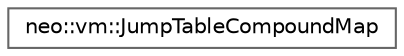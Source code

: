 digraph "Graphical Class Hierarchy"
{
 // LATEX_PDF_SIZE
  bgcolor="transparent";
  edge [fontname=Helvetica,fontsize=10,labelfontname=Helvetica,labelfontsize=10];
  node [fontname=Helvetica,fontsize=10,shape=box,height=0.2,width=0.4];
  rankdir="LR";
  Node0 [id="Node000000",label="neo::vm::JumpTableCompoundMap",height=0.2,width=0.4,color="grey40", fillcolor="white", style="filled",URL="$classneo_1_1vm_1_1_jump_table_compound_map.html",tooltip="Map-related compound opcode handlers for the JumpTable."];
}
